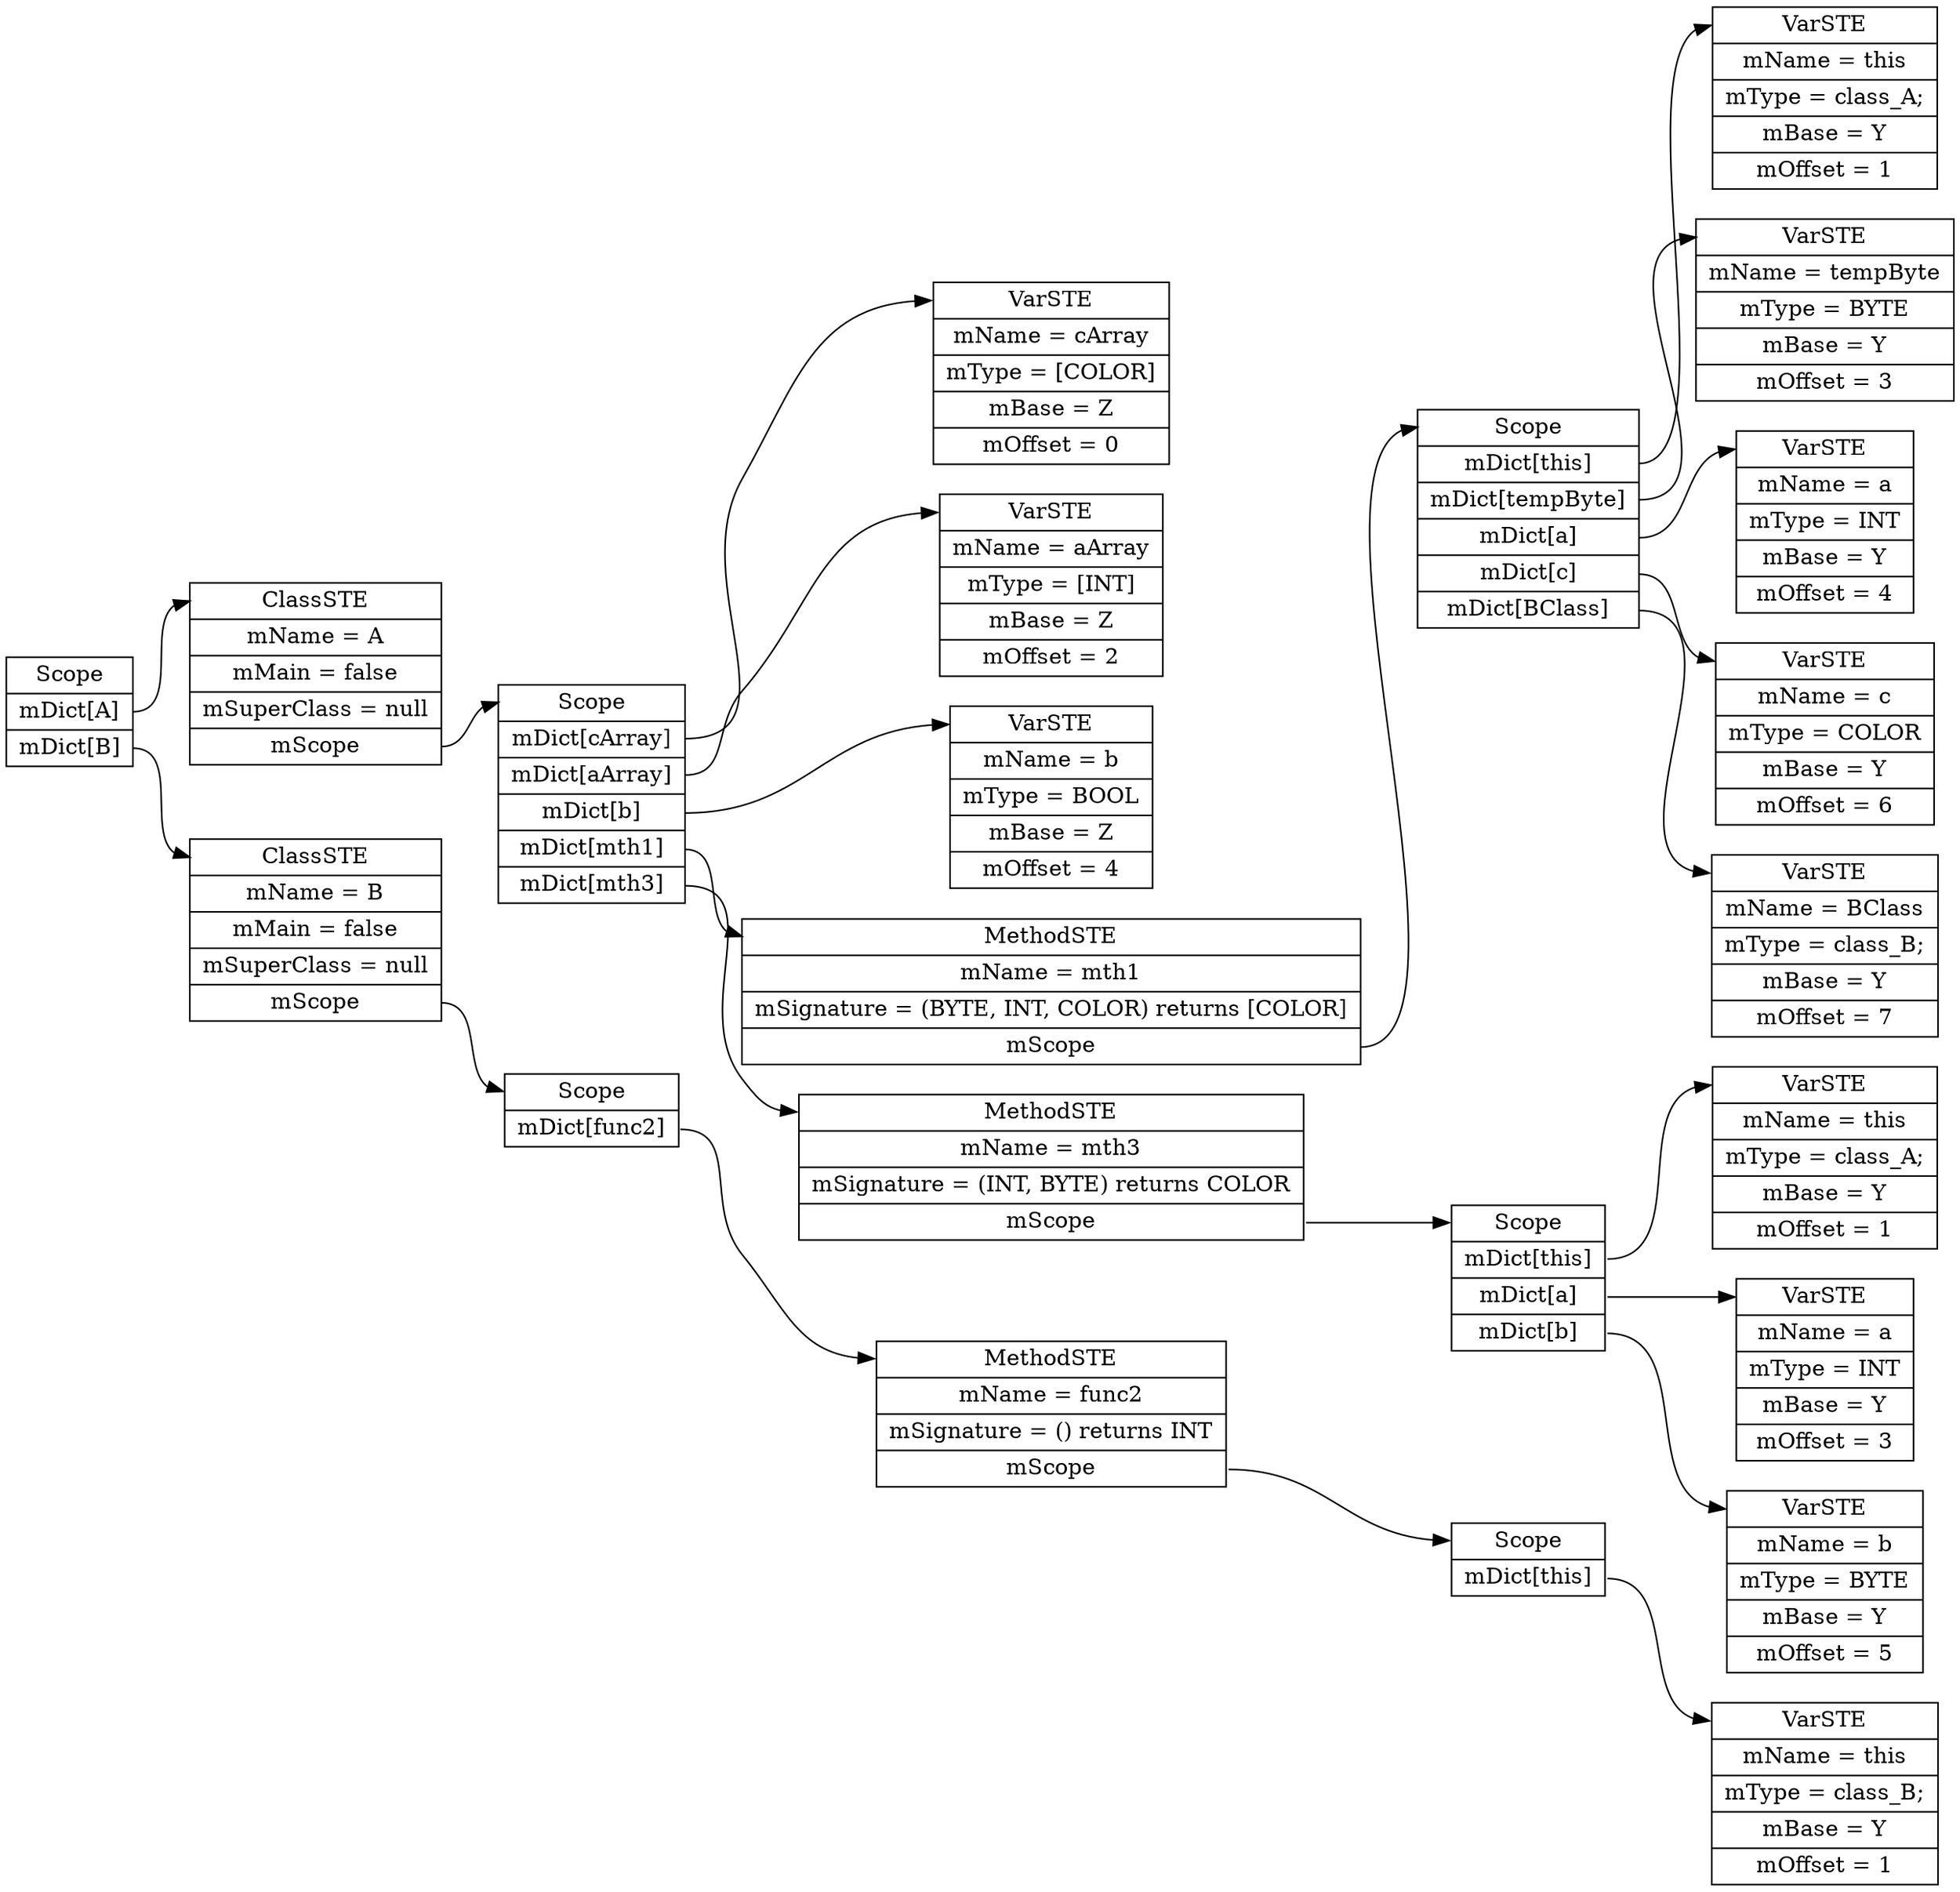 digraph SymTable {
	graph [rankdir="LR"];
	node [shape=record];
	0 [label=" <f0> Scope | <f1> mDict\[A\] | <f2> mDict\[B\] "];
	0:<f1> -> 1:<f0>;
	1 [label=" <f0> ClassSTE | <f1> mName = A| <f2> mMain = false| <f3> mSuperClass = null| <f4> mScope "];
	1:<f4> -> 2:<f0>;
	2 [label=" <f0> Scope | <f1> mDict\[cArray\] | <f2> mDict\[aArray\] | <f3> mDict\[b\] | <f4> mDict\[mth1\] | <f5> mDict\[mth3\] "];
	2:<f1> -> 3:<f0>;
	3 [label=" <f0> VarSTE | <f1> mName = cArray| <f2> mType = [COLOR]| <f3> mBase = Z| <f4> mOffset = 0"];
	2:<f2> -> 4:<f0>;
	4 [label=" <f0> VarSTE | <f1> mName = aArray| <f2> mType = [INT]| <f3> mBase = Z| <f4> mOffset = 2"];
	2:<f3> -> 5:<f0>;
	5 [label=" <f0> VarSTE | <f1> mName = b| <f2> mType = BOOL| <f3> mBase = Z| <f4> mOffset = 4"];
	2:<f4> -> 6:<f0>;
	6 [label=" <f0> MethodSTE | <f1> mName = mth1| <f2> mSignature = (BYTE, INT, COLOR) returns [COLOR]| <f3> mScope "];
	6:<f3> -> 7:<f0>;
	7 [label=" <f0> Scope | <f1> mDict\[this\] | <f2> mDict\[tempByte\] | <f3> mDict\[a\] | <f4> mDict\[c\] | <f5> mDict\[BClass\] "];
	7:<f1> -> 8:<f0>;
	8 [label=" <f0> VarSTE | <f1> mName = this| <f2> mType = class_A;| <f3> mBase = Y| <f4> mOffset = 1"];
	7:<f2> -> 9:<f0>;
	9 [label=" <f0> VarSTE | <f1> mName = tempByte| <f2> mType = BYTE| <f3> mBase = Y| <f4> mOffset = 3"];
	7:<f3> -> 10:<f0>;
	10 [label=" <f0> VarSTE | <f1> mName = a| <f2> mType = INT| <f3> mBase = Y| <f4> mOffset = 4"];
	7:<f4> -> 11:<f0>;
	11 [label=" <f0> VarSTE | <f1> mName = c| <f2> mType = COLOR| <f3> mBase = Y| <f4> mOffset = 6"];
	7:<f5> -> 12:<f0>;
	12 [label=" <f0> VarSTE | <f1> mName = BClass| <f2> mType = class_B;| <f3> mBase = Y| <f4> mOffset = 7"];
	2:<f5> -> 13:<f0>;
	13 [label=" <f0> MethodSTE | <f1> mName = mth3| <f2> mSignature = (INT, BYTE) returns COLOR| <f3> mScope "];
	13:<f3> -> 14:<f0>;
	14 [label=" <f0> Scope | <f1> mDict\[this\] | <f2> mDict\[a\] | <f3> mDict\[b\] "];
	14:<f1> -> 15:<f0>;
	15 [label=" <f0> VarSTE | <f1> mName = this| <f2> mType = class_A;| <f3> mBase = Y| <f4> mOffset = 1"];
	14:<f2> -> 16:<f0>;
	16 [label=" <f0> VarSTE | <f1> mName = a| <f2> mType = INT| <f3> mBase = Y| <f4> mOffset = 3"];
	14:<f3> -> 17:<f0>;
	17 [label=" <f0> VarSTE | <f1> mName = b| <f2> mType = BYTE| <f3> mBase = Y| <f4> mOffset = 5"];
	0:<f2> -> 18:<f0>;
	18 [label=" <f0> ClassSTE | <f1> mName = B| <f2> mMain = false| <f3> mSuperClass = null| <f4> mScope "];
	18:<f4> -> 19:<f0>;
	19 [label=" <f0> Scope | <f1> mDict\[func2\] "];
	19:<f1> -> 20:<f0>;
	20 [label=" <f0> MethodSTE | <f1> mName = func2| <f2> mSignature = () returns INT| <f3> mScope "];
	20:<f3> -> 21:<f0>;
	21 [label=" <f0> Scope | <f1> mDict\[this\] "];
	21:<f1> -> 22:<f0>;
	22 [label=" <f0> VarSTE | <f1> mName = this| <f2> mType = class_B;| <f3> mBase = Y| <f4> mOffset = 1"];
}
